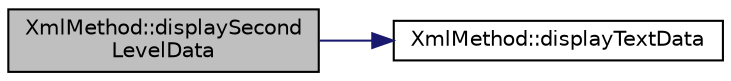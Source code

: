 digraph "XmlMethod::displaySecondLevelData"
{
 // INTERACTIVE_SVG=YES
  edge [fontname="Helvetica",fontsize="10",labelfontname="Helvetica",labelfontsize="10"];
  node [fontname="Helvetica",fontsize="10",shape=record];
  rankdir="LR";
  Node25 [label="XmlMethod::displaySecond\lLevelData",height=0.2,width=0.4,color="black", fillcolor="grey75", style="filled", fontcolor="black"];
  Node25 -> Node26 [color="midnightblue",fontsize="10",style="solid",fontname="Helvetica"];
  Node26 [label="XmlMethod::displayTextData",height=0.2,width=0.4,color="black", fillcolor="white", style="filled",URL="$namespace_xml_method.html#aad1e553eb1ec6f1bb128cc6744cba9e3"];
}
